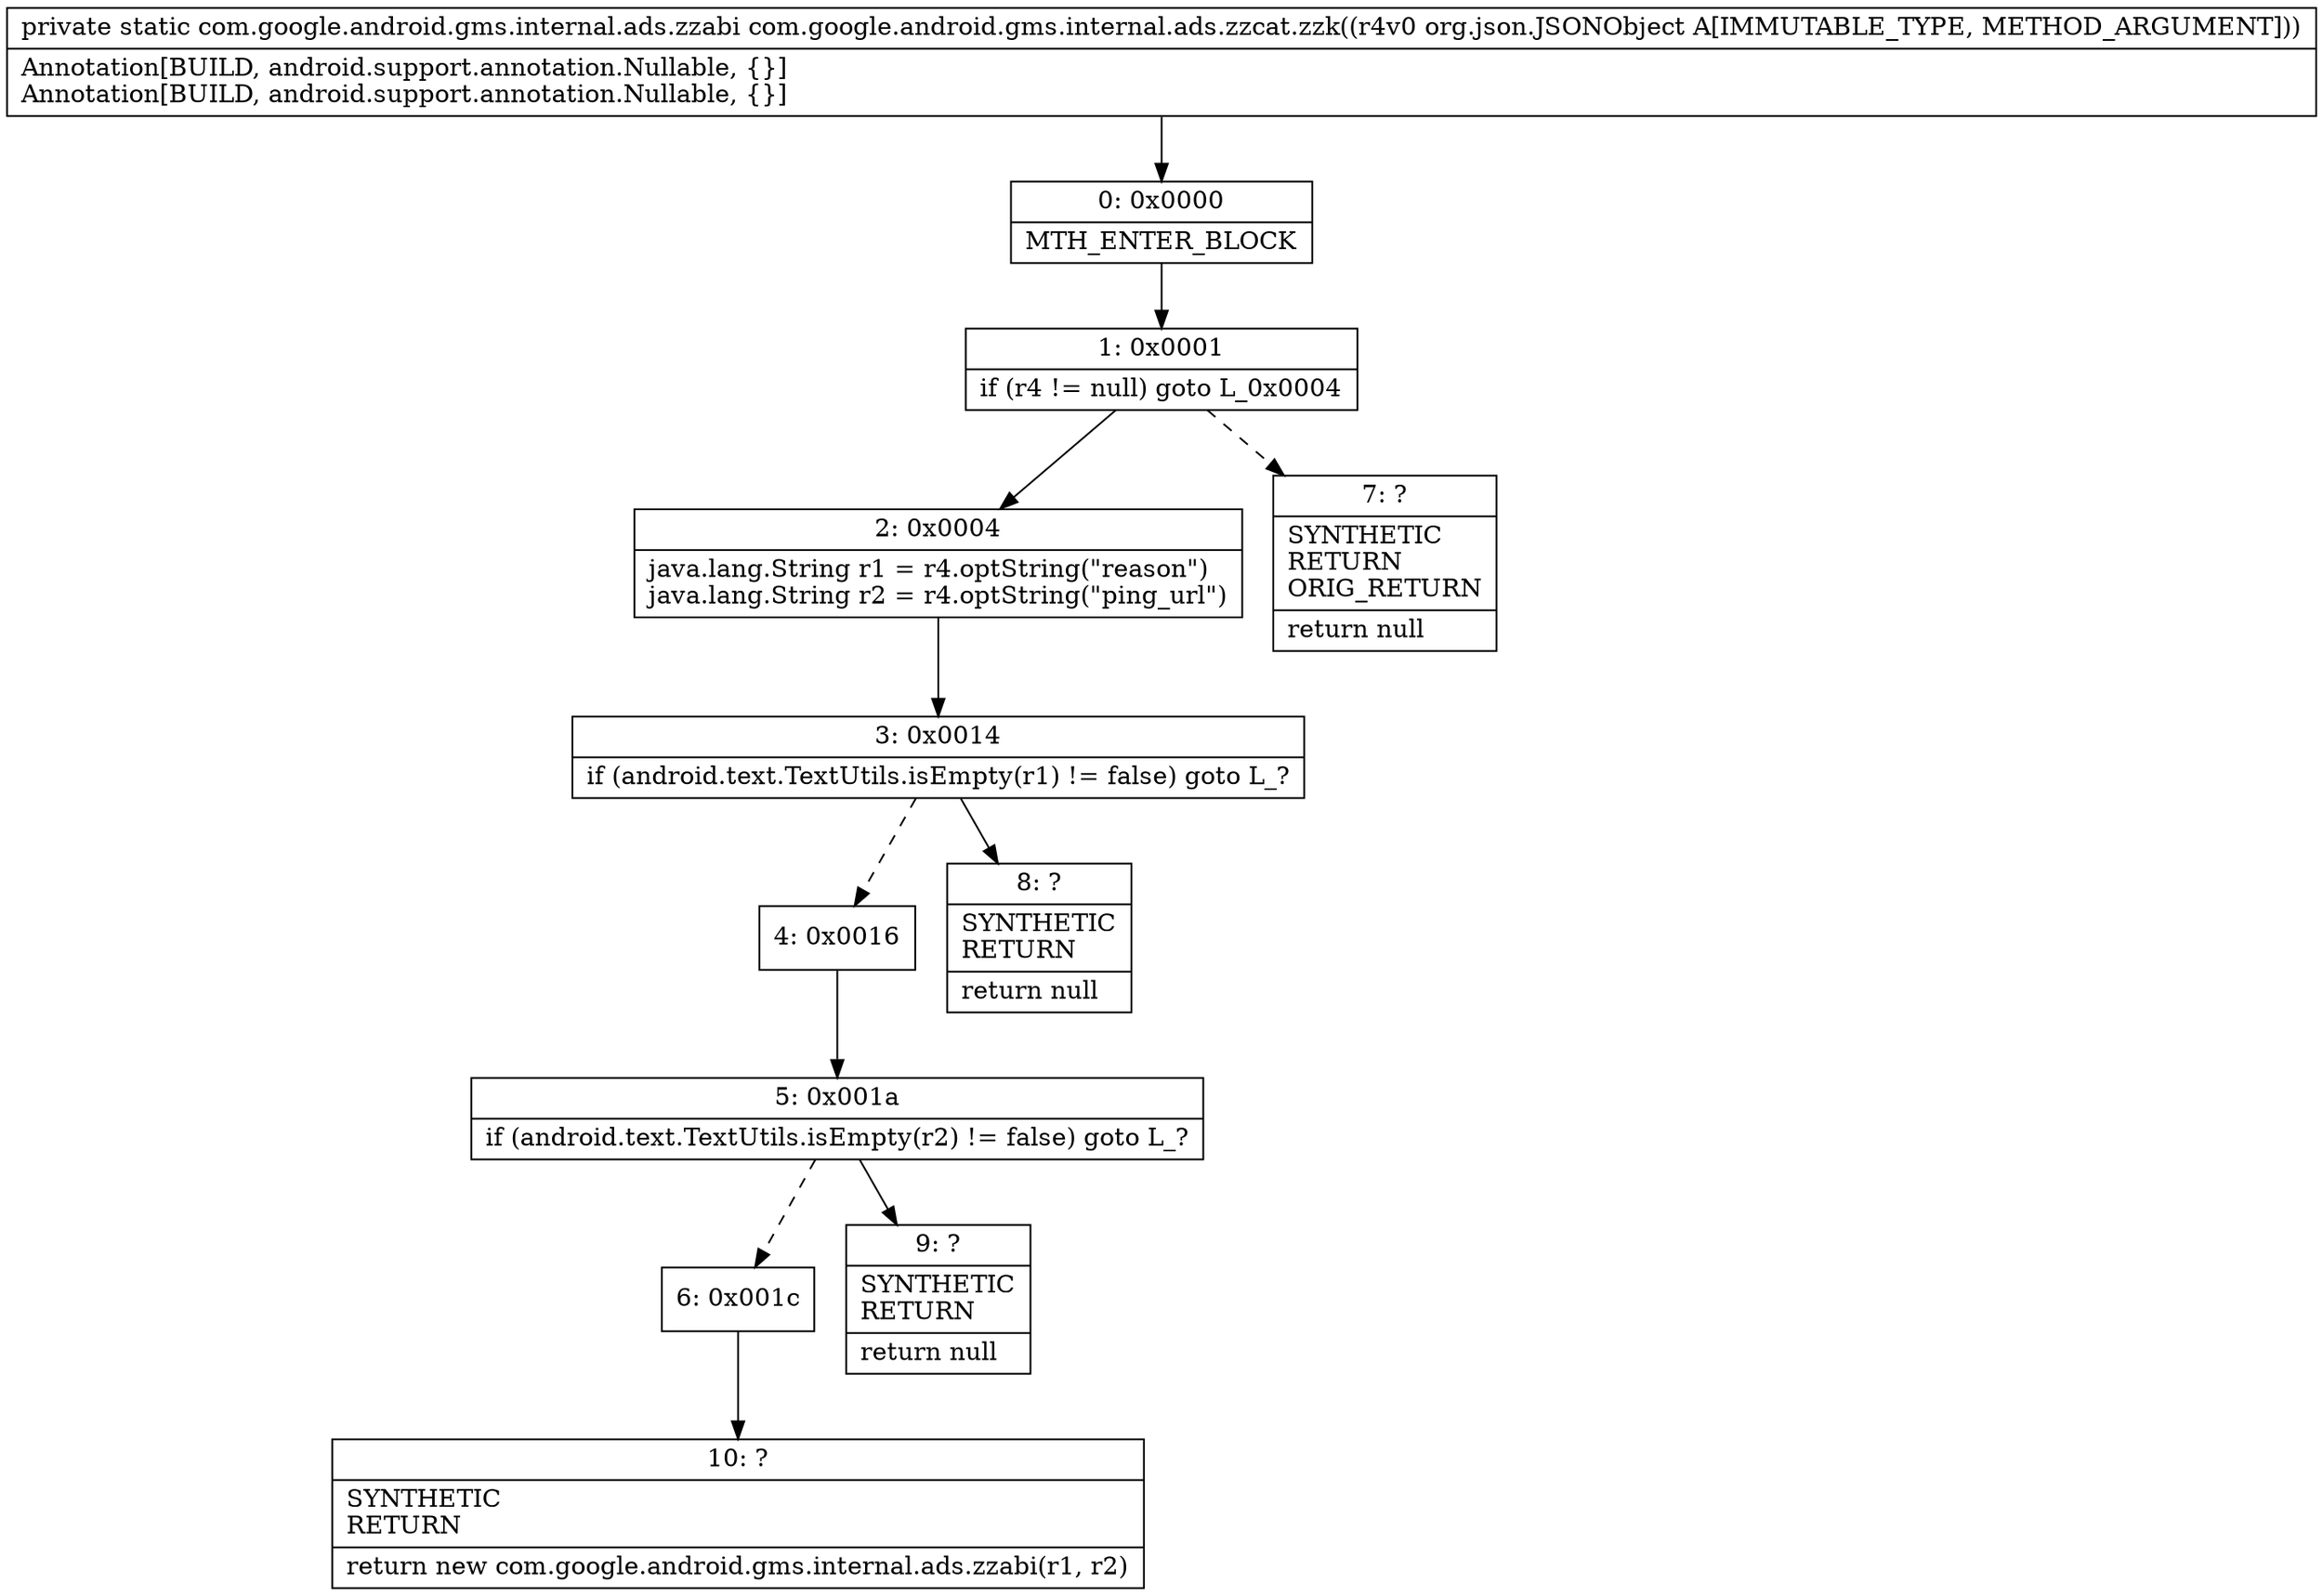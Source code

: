 digraph "CFG forcom.google.android.gms.internal.ads.zzcat.zzk(Lorg\/json\/JSONObject;)Lcom\/google\/android\/gms\/internal\/ads\/zzabi;" {
Node_0 [shape=record,label="{0\:\ 0x0000|MTH_ENTER_BLOCK\l}"];
Node_1 [shape=record,label="{1\:\ 0x0001|if (r4 != null) goto L_0x0004\l}"];
Node_2 [shape=record,label="{2\:\ 0x0004|java.lang.String r1 = r4.optString(\"reason\")\ljava.lang.String r2 = r4.optString(\"ping_url\")\l}"];
Node_3 [shape=record,label="{3\:\ 0x0014|if (android.text.TextUtils.isEmpty(r1) != false) goto L_?\l}"];
Node_4 [shape=record,label="{4\:\ 0x0016}"];
Node_5 [shape=record,label="{5\:\ 0x001a|if (android.text.TextUtils.isEmpty(r2) != false) goto L_?\l}"];
Node_6 [shape=record,label="{6\:\ 0x001c}"];
Node_7 [shape=record,label="{7\:\ ?|SYNTHETIC\lRETURN\lORIG_RETURN\l|return null\l}"];
Node_8 [shape=record,label="{8\:\ ?|SYNTHETIC\lRETURN\l|return null\l}"];
Node_9 [shape=record,label="{9\:\ ?|SYNTHETIC\lRETURN\l|return null\l}"];
Node_10 [shape=record,label="{10\:\ ?|SYNTHETIC\lRETURN\l|return new com.google.android.gms.internal.ads.zzabi(r1, r2)\l}"];
MethodNode[shape=record,label="{private static com.google.android.gms.internal.ads.zzabi com.google.android.gms.internal.ads.zzcat.zzk((r4v0 org.json.JSONObject A[IMMUTABLE_TYPE, METHOD_ARGUMENT]))  | Annotation[BUILD, android.support.annotation.Nullable, \{\}]\lAnnotation[BUILD, android.support.annotation.Nullable, \{\}]\l}"];
MethodNode -> Node_0;
Node_0 -> Node_1;
Node_1 -> Node_2;
Node_1 -> Node_7[style=dashed];
Node_2 -> Node_3;
Node_3 -> Node_4[style=dashed];
Node_3 -> Node_8;
Node_4 -> Node_5;
Node_5 -> Node_6[style=dashed];
Node_5 -> Node_9;
Node_6 -> Node_10;
}

